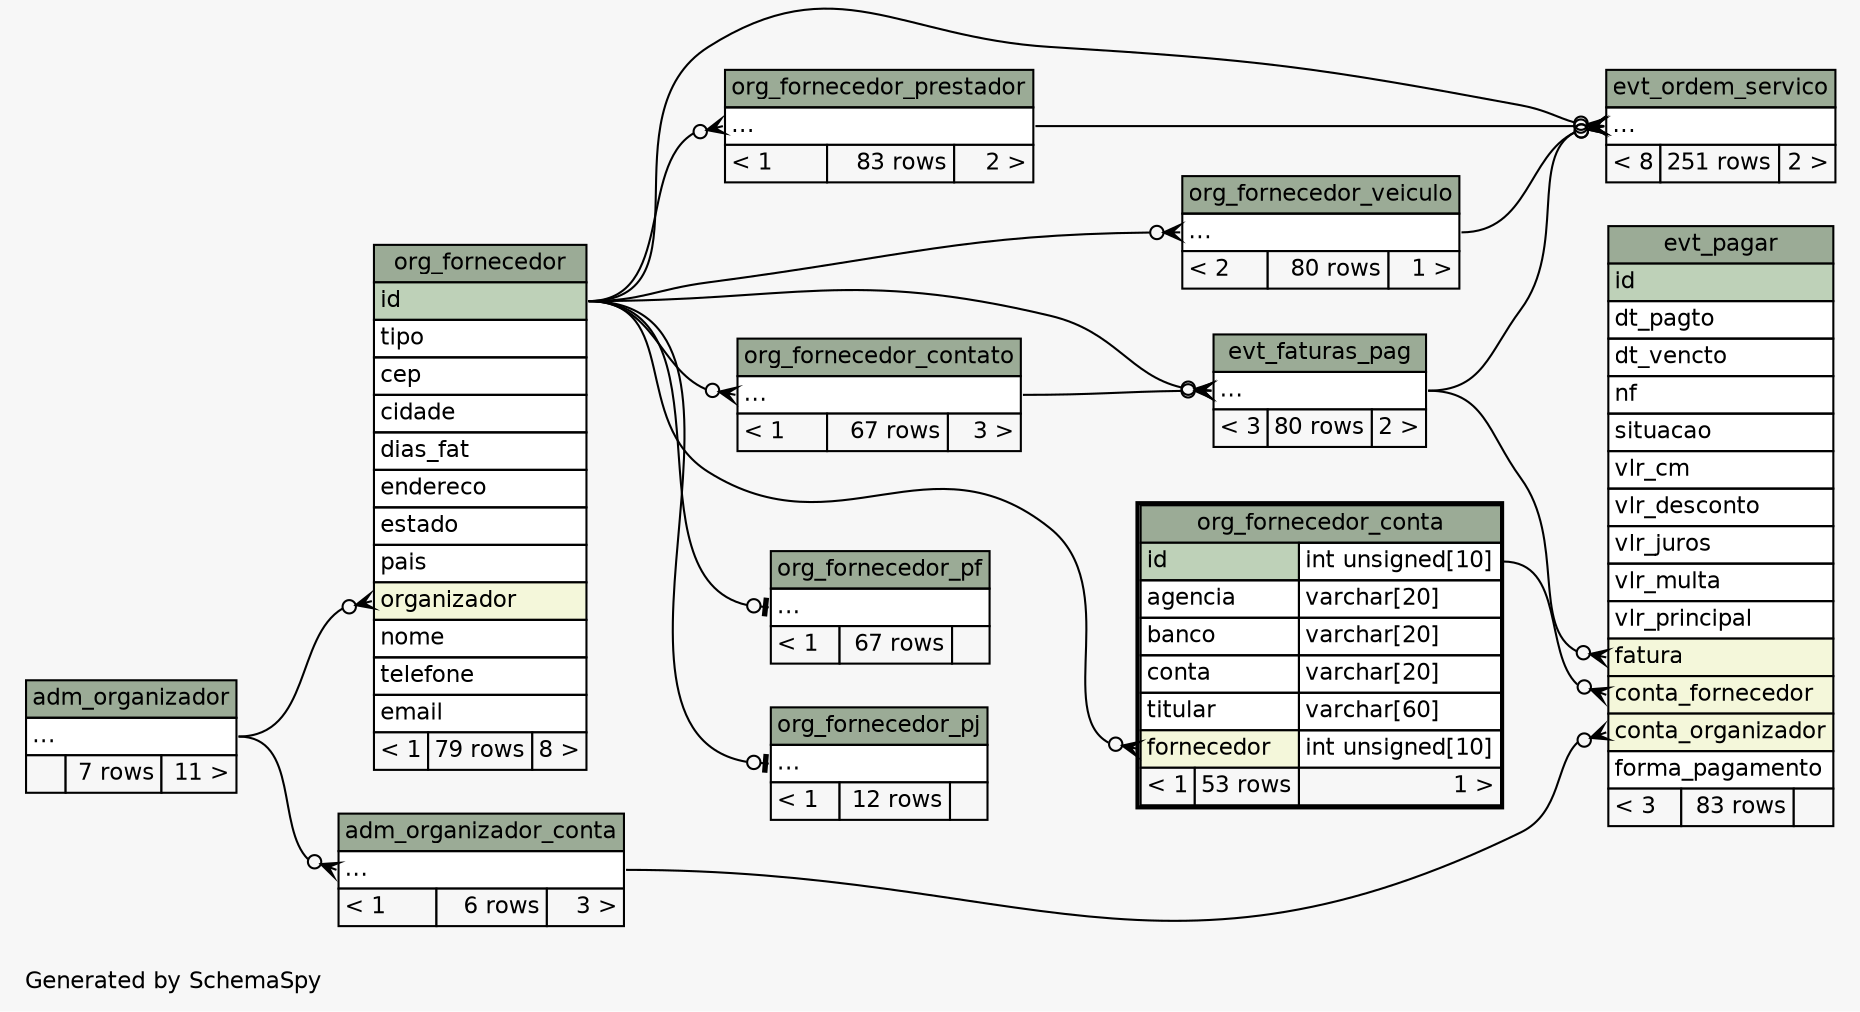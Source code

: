 // dot 2.38.0 on Windows 10 10.0
// SchemaSpy rev 590
digraph "twoDegreesRelationshipsDiagram" {
  graph [
    rankdir="RL"
    bgcolor="#f7f7f7"
    label="\nGenerated by SchemaSpy"
    labeljust="l"
    nodesep="0.18"
    ranksep="0.46"
    fontname="Helvetica"
    fontsize="11"
  ];
  node [
    fontname="Helvetica"
    fontsize="11"
    shape="plaintext"
  ];
  edge [
    arrowsize="0.8"
  ];
  "adm_organizador_conta":"elipses":w -> "adm_organizador":"elipses":e [arrowhead=none dir=back arrowtail=crowodot];
  "evt_faturas_pag":"elipses":w -> "org_fornecedor":"id":e [arrowhead=none dir=back arrowtail=crowodot];
  "evt_faturas_pag":"elipses":w -> "org_fornecedor_contato":"elipses":e [arrowhead=none dir=back arrowtail=crowodot];
  "evt_ordem_servico":"elipses":w -> "evt_faturas_pag":"elipses":e [arrowhead=none dir=back arrowtail=crowodot];
  "evt_ordem_servico":"elipses":w -> "org_fornecedor":"id":e [arrowhead=none dir=back arrowtail=crowodot];
  "evt_ordem_servico":"elipses":w -> "org_fornecedor_prestador":"elipses":e [arrowhead=none dir=back arrowtail=crowodot];
  "evt_ordem_servico":"elipses":w -> "org_fornecedor_veiculo":"elipses":e [arrowhead=none dir=back arrowtail=crowodot];
  "evt_pagar":"conta_fornecedor":w -> "org_fornecedor_conta":"id.type":e [arrowhead=none dir=back arrowtail=crowodot];
  "evt_pagar":"conta_organizador":w -> "adm_organizador_conta":"elipses":e [arrowhead=none dir=back arrowtail=crowodot];
  "evt_pagar":"fatura":w -> "evt_faturas_pag":"elipses":e [arrowhead=none dir=back arrowtail=crowodot];
  "org_fornecedor":"organizador":w -> "adm_organizador":"elipses":e [arrowhead=none dir=back arrowtail=crowodot];
  "org_fornecedor_conta":"fornecedor":w -> "org_fornecedor":"id":e [arrowhead=none dir=back arrowtail=crowodot];
  "org_fornecedor_contato":"elipses":w -> "org_fornecedor":"id":e [arrowhead=none dir=back arrowtail=crowodot];
  "org_fornecedor_pf":"elipses":w -> "org_fornecedor":"id":e [arrowhead=none dir=back arrowtail=teeodot];
  "org_fornecedor_pj":"elipses":w -> "org_fornecedor":"id":e [arrowhead=none dir=back arrowtail=teeodot];
  "org_fornecedor_prestador":"elipses":w -> "org_fornecedor":"id":e [arrowhead=none dir=back arrowtail=crowodot];
  "org_fornecedor_veiculo":"elipses":w -> "org_fornecedor":"id":e [arrowhead=none dir=back arrowtail=crowodot];
  "adm_organizador" [
    label=<
    <TABLE BORDER="0" CELLBORDER="1" CELLSPACING="0" BGCOLOR="#ffffff">
      <TR><TD COLSPAN="3" BGCOLOR="#9bab96" ALIGN="CENTER">adm_organizador</TD></TR>
      <TR><TD PORT="elipses" COLSPAN="3" ALIGN="LEFT">...</TD></TR>
      <TR><TD ALIGN="LEFT" BGCOLOR="#f7f7f7">  </TD><TD ALIGN="RIGHT" BGCOLOR="#f7f7f7">7 rows</TD><TD ALIGN="RIGHT" BGCOLOR="#f7f7f7">11 &gt;</TD></TR>
    </TABLE>>
    URL="adm_organizador.html"
    tooltip="adm_organizador"
  ];
  "adm_organizador_conta" [
    label=<
    <TABLE BORDER="0" CELLBORDER="1" CELLSPACING="0" BGCOLOR="#ffffff">
      <TR><TD COLSPAN="3" BGCOLOR="#9bab96" ALIGN="CENTER">adm_organizador_conta</TD></TR>
      <TR><TD PORT="elipses" COLSPAN="3" ALIGN="LEFT">...</TD></TR>
      <TR><TD ALIGN="LEFT" BGCOLOR="#f7f7f7">&lt; 1</TD><TD ALIGN="RIGHT" BGCOLOR="#f7f7f7">6 rows</TD><TD ALIGN="RIGHT" BGCOLOR="#f7f7f7">3 &gt;</TD></TR>
    </TABLE>>
    URL="adm_organizador_conta.html"
    tooltip="adm_organizador_conta"
  ];
  "evt_faturas_pag" [
    label=<
    <TABLE BORDER="0" CELLBORDER="1" CELLSPACING="0" BGCOLOR="#ffffff">
      <TR><TD COLSPAN="3" BGCOLOR="#9bab96" ALIGN="CENTER">evt_faturas_pag</TD></TR>
      <TR><TD PORT="elipses" COLSPAN="3" ALIGN="LEFT">...</TD></TR>
      <TR><TD ALIGN="LEFT" BGCOLOR="#f7f7f7">&lt; 3</TD><TD ALIGN="RIGHT" BGCOLOR="#f7f7f7">80 rows</TD><TD ALIGN="RIGHT" BGCOLOR="#f7f7f7">2 &gt;</TD></TR>
    </TABLE>>
    URL="evt_faturas_pag.html"
    tooltip="evt_faturas_pag"
  ];
  "evt_ordem_servico" [
    label=<
    <TABLE BORDER="0" CELLBORDER="1" CELLSPACING="0" BGCOLOR="#ffffff">
      <TR><TD COLSPAN="3" BGCOLOR="#9bab96" ALIGN="CENTER">evt_ordem_servico</TD></TR>
      <TR><TD PORT="elipses" COLSPAN="3" ALIGN="LEFT">...</TD></TR>
      <TR><TD ALIGN="LEFT" BGCOLOR="#f7f7f7">&lt; 8</TD><TD ALIGN="RIGHT" BGCOLOR="#f7f7f7">251 rows</TD><TD ALIGN="RIGHT" BGCOLOR="#f7f7f7">2 &gt;</TD></TR>
    </TABLE>>
    URL="evt_ordem_servico.html"
    tooltip="evt_ordem_servico"
  ];
  "evt_pagar" [
    label=<
    <TABLE BORDER="0" CELLBORDER="1" CELLSPACING="0" BGCOLOR="#ffffff">
      <TR><TD COLSPAN="3" BGCOLOR="#9bab96" ALIGN="CENTER">evt_pagar</TD></TR>
      <TR><TD PORT="id" COLSPAN="3" BGCOLOR="#bed1b8" ALIGN="LEFT">id</TD></TR>
      <TR><TD PORT="dt_pagto" COLSPAN="3" ALIGN="LEFT">dt_pagto</TD></TR>
      <TR><TD PORT="dt_vencto" COLSPAN="3" ALIGN="LEFT">dt_vencto</TD></TR>
      <TR><TD PORT="nf" COLSPAN="3" ALIGN="LEFT">nf</TD></TR>
      <TR><TD PORT="situacao" COLSPAN="3" ALIGN="LEFT">situacao</TD></TR>
      <TR><TD PORT="vlr_cm" COLSPAN="3" ALIGN="LEFT">vlr_cm</TD></TR>
      <TR><TD PORT="vlr_desconto" COLSPAN="3" ALIGN="LEFT">vlr_desconto</TD></TR>
      <TR><TD PORT="vlr_juros" COLSPAN="3" ALIGN="LEFT">vlr_juros</TD></TR>
      <TR><TD PORT="vlr_multa" COLSPAN="3" ALIGN="LEFT">vlr_multa</TD></TR>
      <TR><TD PORT="vlr_principal" COLSPAN="3" ALIGN="LEFT">vlr_principal</TD></TR>
      <TR><TD PORT="fatura" COLSPAN="3" BGCOLOR="#f4f7da" ALIGN="LEFT">fatura</TD></TR>
      <TR><TD PORT="conta_fornecedor" COLSPAN="3" BGCOLOR="#f4f7da" ALIGN="LEFT">conta_fornecedor</TD></TR>
      <TR><TD PORT="conta_organizador" COLSPAN="3" BGCOLOR="#f4f7da" ALIGN="LEFT">conta_organizador</TD></TR>
      <TR><TD PORT="forma_pagamento" COLSPAN="3" ALIGN="LEFT">forma_pagamento</TD></TR>
      <TR><TD ALIGN="LEFT" BGCOLOR="#f7f7f7">&lt; 3</TD><TD ALIGN="RIGHT" BGCOLOR="#f7f7f7">83 rows</TD><TD ALIGN="RIGHT" BGCOLOR="#f7f7f7">  </TD></TR>
    </TABLE>>
    URL="evt_pagar.html"
    tooltip="evt_pagar"
  ];
  "org_fornecedor" [
    label=<
    <TABLE BORDER="0" CELLBORDER="1" CELLSPACING="0" BGCOLOR="#ffffff">
      <TR><TD COLSPAN="3" BGCOLOR="#9bab96" ALIGN="CENTER">org_fornecedor</TD></TR>
      <TR><TD PORT="id" COLSPAN="3" BGCOLOR="#bed1b8" ALIGN="LEFT">id</TD></TR>
      <TR><TD PORT="tipo" COLSPAN="3" ALIGN="LEFT">tipo</TD></TR>
      <TR><TD PORT="cep" COLSPAN="3" ALIGN="LEFT">cep</TD></TR>
      <TR><TD PORT="cidade" COLSPAN="3" ALIGN="LEFT">cidade</TD></TR>
      <TR><TD PORT="dias_fat" COLSPAN="3" ALIGN="LEFT">dias_fat</TD></TR>
      <TR><TD PORT="endereco" COLSPAN="3" ALIGN="LEFT">endereco</TD></TR>
      <TR><TD PORT="estado" COLSPAN="3" ALIGN="LEFT">estado</TD></TR>
      <TR><TD PORT="pais" COLSPAN="3" ALIGN="LEFT">pais</TD></TR>
      <TR><TD PORT="organizador" COLSPAN="3" BGCOLOR="#f4f7da" ALIGN="LEFT">organizador</TD></TR>
      <TR><TD PORT="nome" COLSPAN="3" ALIGN="LEFT">nome</TD></TR>
      <TR><TD PORT="telefone" COLSPAN="3" ALIGN="LEFT">telefone</TD></TR>
      <TR><TD PORT="email" COLSPAN="3" ALIGN="LEFT">email</TD></TR>
      <TR><TD ALIGN="LEFT" BGCOLOR="#f7f7f7">&lt; 1</TD><TD ALIGN="RIGHT" BGCOLOR="#f7f7f7">79 rows</TD><TD ALIGN="RIGHT" BGCOLOR="#f7f7f7">8 &gt;</TD></TR>
    </TABLE>>
    URL="org_fornecedor.html"
    tooltip="org_fornecedor"
  ];
  "org_fornecedor_conta" [
    label=<
    <TABLE BORDER="2" CELLBORDER="1" CELLSPACING="0" BGCOLOR="#ffffff">
      <TR><TD COLSPAN="3" BGCOLOR="#9bab96" ALIGN="CENTER">org_fornecedor_conta</TD></TR>
      <TR><TD PORT="id" COLSPAN="2" BGCOLOR="#bed1b8" ALIGN="LEFT">id</TD><TD PORT="id.type" ALIGN="LEFT">int unsigned[10]</TD></TR>
      <TR><TD PORT="agencia" COLSPAN="2" ALIGN="LEFT">agencia</TD><TD PORT="agencia.type" ALIGN="LEFT">varchar[20]</TD></TR>
      <TR><TD PORT="banco" COLSPAN="2" ALIGN="LEFT">banco</TD><TD PORT="banco.type" ALIGN="LEFT">varchar[20]</TD></TR>
      <TR><TD PORT="conta" COLSPAN="2" ALIGN="LEFT">conta</TD><TD PORT="conta.type" ALIGN="LEFT">varchar[20]</TD></TR>
      <TR><TD PORT="titular" COLSPAN="2" ALIGN="LEFT">titular</TD><TD PORT="titular.type" ALIGN="LEFT">varchar[60]</TD></TR>
      <TR><TD PORT="fornecedor" COLSPAN="2" BGCOLOR="#f4f7da" ALIGN="LEFT">fornecedor</TD><TD PORT="fornecedor.type" ALIGN="LEFT">int unsigned[10]</TD></TR>
      <TR><TD ALIGN="LEFT" BGCOLOR="#f7f7f7">&lt; 1</TD><TD ALIGN="RIGHT" BGCOLOR="#f7f7f7">53 rows</TD><TD ALIGN="RIGHT" BGCOLOR="#f7f7f7">1 &gt;</TD></TR>
    </TABLE>>
    URL="org_fornecedor_conta.html"
    tooltip="org_fornecedor_conta"
  ];
  "org_fornecedor_contato" [
    label=<
    <TABLE BORDER="0" CELLBORDER="1" CELLSPACING="0" BGCOLOR="#ffffff">
      <TR><TD COLSPAN="3" BGCOLOR="#9bab96" ALIGN="CENTER">org_fornecedor_contato</TD></TR>
      <TR><TD PORT="elipses" COLSPAN="3" ALIGN="LEFT">...</TD></TR>
      <TR><TD ALIGN="LEFT" BGCOLOR="#f7f7f7">&lt; 1</TD><TD ALIGN="RIGHT" BGCOLOR="#f7f7f7">67 rows</TD><TD ALIGN="RIGHT" BGCOLOR="#f7f7f7">3 &gt;</TD></TR>
    </TABLE>>
    URL="org_fornecedor_contato.html"
    tooltip="org_fornecedor_contato"
  ];
  "org_fornecedor_pf" [
    label=<
    <TABLE BORDER="0" CELLBORDER="1" CELLSPACING="0" BGCOLOR="#ffffff">
      <TR><TD COLSPAN="3" BGCOLOR="#9bab96" ALIGN="CENTER">org_fornecedor_pf</TD></TR>
      <TR><TD PORT="elipses" COLSPAN="3" ALIGN="LEFT">...</TD></TR>
      <TR><TD ALIGN="LEFT" BGCOLOR="#f7f7f7">&lt; 1</TD><TD ALIGN="RIGHT" BGCOLOR="#f7f7f7">67 rows</TD><TD ALIGN="RIGHT" BGCOLOR="#f7f7f7">  </TD></TR>
    </TABLE>>
    URL="org_fornecedor_pf.html"
    tooltip="org_fornecedor_pf"
  ];
  "org_fornecedor_pj" [
    label=<
    <TABLE BORDER="0" CELLBORDER="1" CELLSPACING="0" BGCOLOR="#ffffff">
      <TR><TD COLSPAN="3" BGCOLOR="#9bab96" ALIGN="CENTER">org_fornecedor_pj</TD></TR>
      <TR><TD PORT="elipses" COLSPAN="3" ALIGN="LEFT">...</TD></TR>
      <TR><TD ALIGN="LEFT" BGCOLOR="#f7f7f7">&lt; 1</TD><TD ALIGN="RIGHT" BGCOLOR="#f7f7f7">12 rows</TD><TD ALIGN="RIGHT" BGCOLOR="#f7f7f7">  </TD></TR>
    </TABLE>>
    URL="org_fornecedor_pj.html"
    tooltip="org_fornecedor_pj"
  ];
  "org_fornecedor_prestador" [
    label=<
    <TABLE BORDER="0" CELLBORDER="1" CELLSPACING="0" BGCOLOR="#ffffff">
      <TR><TD COLSPAN="3" BGCOLOR="#9bab96" ALIGN="CENTER">org_fornecedor_prestador</TD></TR>
      <TR><TD PORT="elipses" COLSPAN="3" ALIGN="LEFT">...</TD></TR>
      <TR><TD ALIGN="LEFT" BGCOLOR="#f7f7f7">&lt; 1</TD><TD ALIGN="RIGHT" BGCOLOR="#f7f7f7">83 rows</TD><TD ALIGN="RIGHT" BGCOLOR="#f7f7f7">2 &gt;</TD></TR>
    </TABLE>>
    URL="org_fornecedor_prestador.html"
    tooltip="org_fornecedor_prestador"
  ];
  "org_fornecedor_veiculo" [
    label=<
    <TABLE BORDER="0" CELLBORDER="1" CELLSPACING="0" BGCOLOR="#ffffff">
      <TR><TD COLSPAN="3" BGCOLOR="#9bab96" ALIGN="CENTER">org_fornecedor_veiculo</TD></TR>
      <TR><TD PORT="elipses" COLSPAN="3" ALIGN="LEFT">...</TD></TR>
      <TR><TD ALIGN="LEFT" BGCOLOR="#f7f7f7">&lt; 2</TD><TD ALIGN="RIGHT" BGCOLOR="#f7f7f7">80 rows</TD><TD ALIGN="RIGHT" BGCOLOR="#f7f7f7">1 &gt;</TD></TR>
    </TABLE>>
    URL="org_fornecedor_veiculo.html"
    tooltip="org_fornecedor_veiculo"
  ];
}
